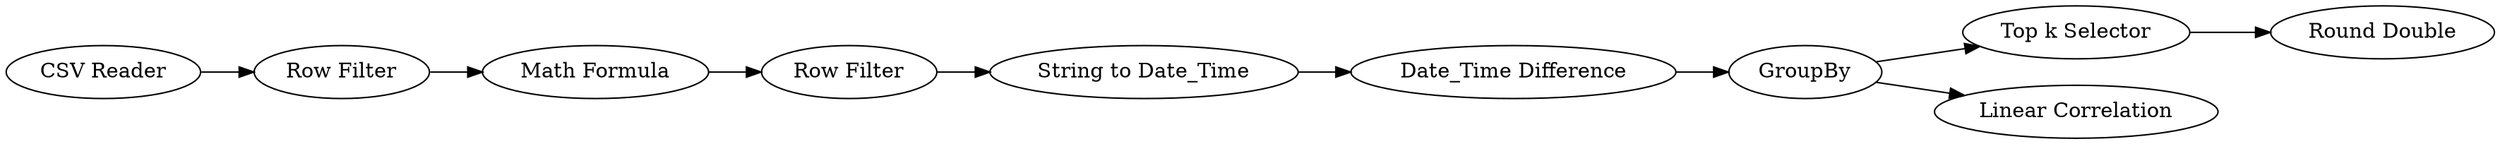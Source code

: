 digraph {
	6 -> 5
	11 -> 2
	5 -> 11
	4 -> 8
	3 -> 4
	4 -> 10
	1 -> 6
	2 -> 3
	8 -> 12
	5 [label="Math Formula"]
	1 [label="CSV Reader"]
	11 [label="Row Filter"]
	4 [label=GroupBy]
	6 [label="Row Filter"]
	8 [label="Top k Selector"]
	12 [label="Round Double"]
	3 [label="Date_Time Difference"]
	2 [label="String to Date_Time"]
	10 [label="Linear Correlation"]
	rankdir=LR
}
